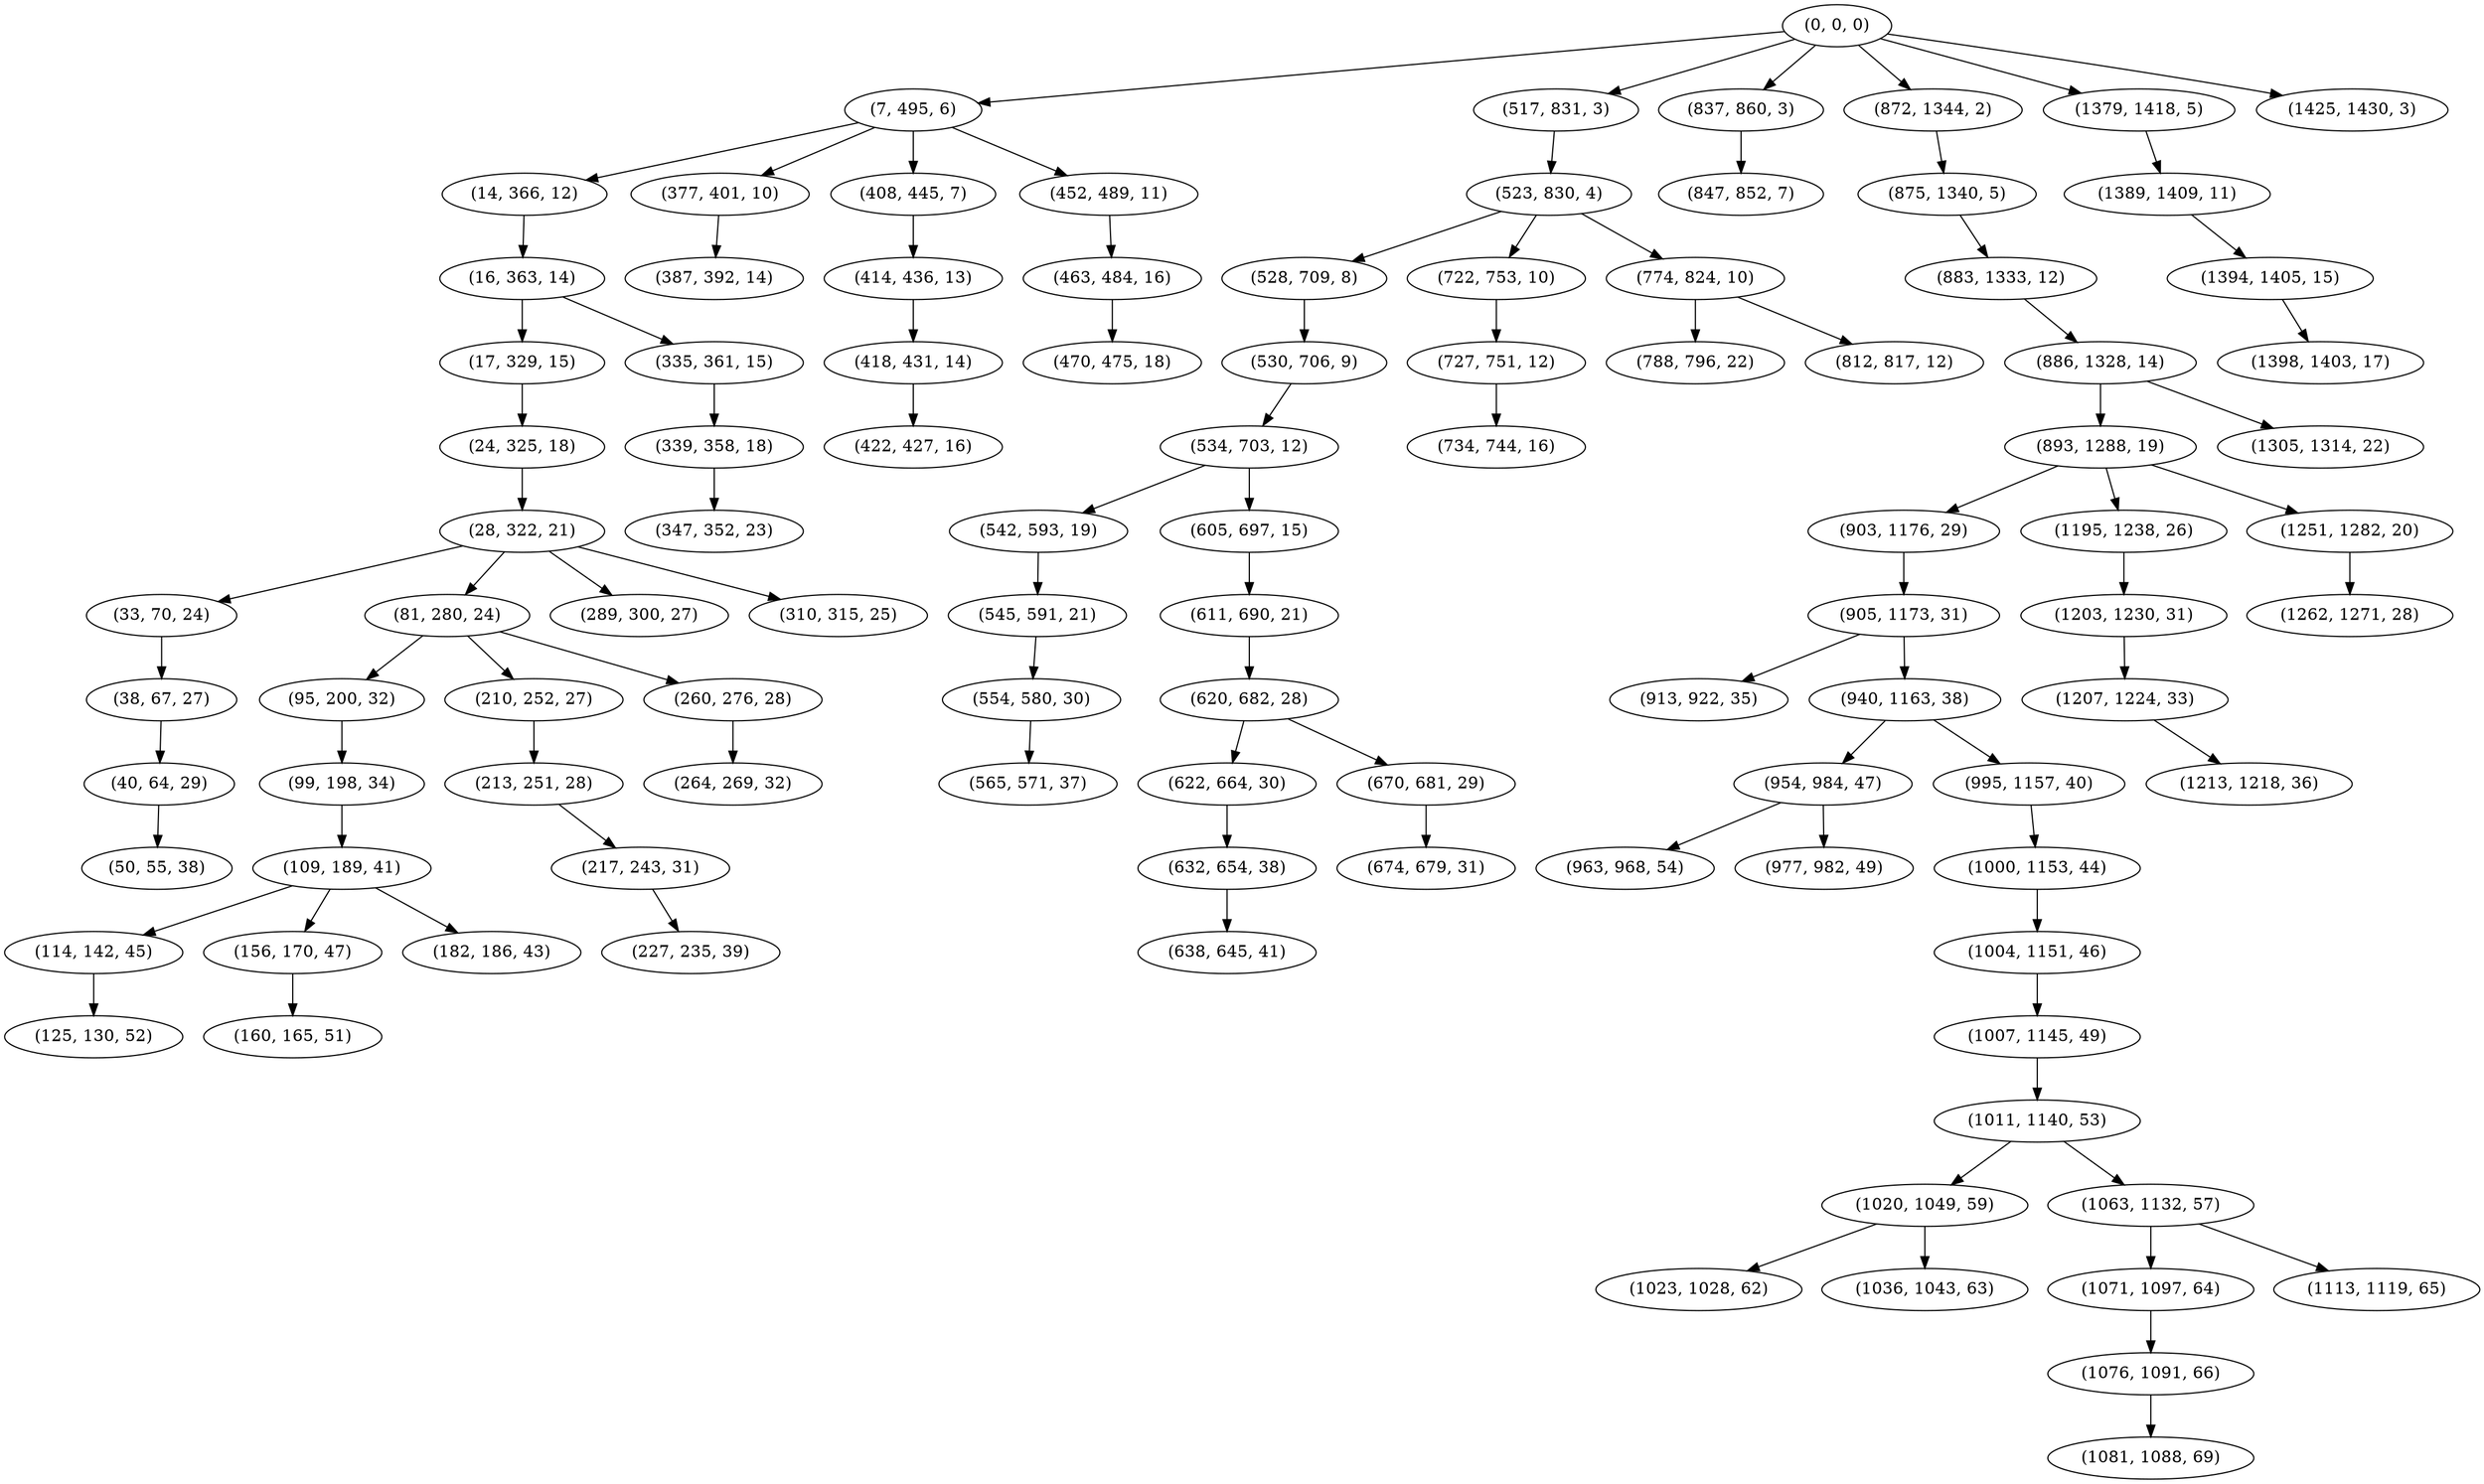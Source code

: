 digraph tree {
    "(0, 0, 0)";
    "(7, 495, 6)";
    "(14, 366, 12)";
    "(16, 363, 14)";
    "(17, 329, 15)";
    "(24, 325, 18)";
    "(28, 322, 21)";
    "(33, 70, 24)";
    "(38, 67, 27)";
    "(40, 64, 29)";
    "(50, 55, 38)";
    "(81, 280, 24)";
    "(95, 200, 32)";
    "(99, 198, 34)";
    "(109, 189, 41)";
    "(114, 142, 45)";
    "(125, 130, 52)";
    "(156, 170, 47)";
    "(160, 165, 51)";
    "(182, 186, 43)";
    "(210, 252, 27)";
    "(213, 251, 28)";
    "(217, 243, 31)";
    "(227, 235, 39)";
    "(260, 276, 28)";
    "(264, 269, 32)";
    "(289, 300, 27)";
    "(310, 315, 25)";
    "(335, 361, 15)";
    "(339, 358, 18)";
    "(347, 352, 23)";
    "(377, 401, 10)";
    "(387, 392, 14)";
    "(408, 445, 7)";
    "(414, 436, 13)";
    "(418, 431, 14)";
    "(422, 427, 16)";
    "(452, 489, 11)";
    "(463, 484, 16)";
    "(470, 475, 18)";
    "(517, 831, 3)";
    "(523, 830, 4)";
    "(528, 709, 8)";
    "(530, 706, 9)";
    "(534, 703, 12)";
    "(542, 593, 19)";
    "(545, 591, 21)";
    "(554, 580, 30)";
    "(565, 571, 37)";
    "(605, 697, 15)";
    "(611, 690, 21)";
    "(620, 682, 28)";
    "(622, 664, 30)";
    "(632, 654, 38)";
    "(638, 645, 41)";
    "(670, 681, 29)";
    "(674, 679, 31)";
    "(722, 753, 10)";
    "(727, 751, 12)";
    "(734, 744, 16)";
    "(774, 824, 10)";
    "(788, 796, 22)";
    "(812, 817, 12)";
    "(837, 860, 3)";
    "(847, 852, 7)";
    "(872, 1344, 2)";
    "(875, 1340, 5)";
    "(883, 1333, 12)";
    "(886, 1328, 14)";
    "(893, 1288, 19)";
    "(903, 1176, 29)";
    "(905, 1173, 31)";
    "(913, 922, 35)";
    "(940, 1163, 38)";
    "(954, 984, 47)";
    "(963, 968, 54)";
    "(977, 982, 49)";
    "(995, 1157, 40)";
    "(1000, 1153, 44)";
    "(1004, 1151, 46)";
    "(1007, 1145, 49)";
    "(1011, 1140, 53)";
    "(1020, 1049, 59)";
    "(1023, 1028, 62)";
    "(1036, 1043, 63)";
    "(1063, 1132, 57)";
    "(1071, 1097, 64)";
    "(1076, 1091, 66)";
    "(1081, 1088, 69)";
    "(1113, 1119, 65)";
    "(1195, 1238, 26)";
    "(1203, 1230, 31)";
    "(1207, 1224, 33)";
    "(1213, 1218, 36)";
    "(1251, 1282, 20)";
    "(1262, 1271, 28)";
    "(1305, 1314, 22)";
    "(1379, 1418, 5)";
    "(1389, 1409, 11)";
    "(1394, 1405, 15)";
    "(1398, 1403, 17)";
    "(1425, 1430, 3)";
    "(0, 0, 0)" -> "(7, 495, 6)";
    "(0, 0, 0)" -> "(517, 831, 3)";
    "(0, 0, 0)" -> "(837, 860, 3)";
    "(0, 0, 0)" -> "(872, 1344, 2)";
    "(0, 0, 0)" -> "(1379, 1418, 5)";
    "(0, 0, 0)" -> "(1425, 1430, 3)";
    "(7, 495, 6)" -> "(14, 366, 12)";
    "(7, 495, 6)" -> "(377, 401, 10)";
    "(7, 495, 6)" -> "(408, 445, 7)";
    "(7, 495, 6)" -> "(452, 489, 11)";
    "(14, 366, 12)" -> "(16, 363, 14)";
    "(16, 363, 14)" -> "(17, 329, 15)";
    "(16, 363, 14)" -> "(335, 361, 15)";
    "(17, 329, 15)" -> "(24, 325, 18)";
    "(24, 325, 18)" -> "(28, 322, 21)";
    "(28, 322, 21)" -> "(33, 70, 24)";
    "(28, 322, 21)" -> "(81, 280, 24)";
    "(28, 322, 21)" -> "(289, 300, 27)";
    "(28, 322, 21)" -> "(310, 315, 25)";
    "(33, 70, 24)" -> "(38, 67, 27)";
    "(38, 67, 27)" -> "(40, 64, 29)";
    "(40, 64, 29)" -> "(50, 55, 38)";
    "(81, 280, 24)" -> "(95, 200, 32)";
    "(81, 280, 24)" -> "(210, 252, 27)";
    "(81, 280, 24)" -> "(260, 276, 28)";
    "(95, 200, 32)" -> "(99, 198, 34)";
    "(99, 198, 34)" -> "(109, 189, 41)";
    "(109, 189, 41)" -> "(114, 142, 45)";
    "(109, 189, 41)" -> "(156, 170, 47)";
    "(109, 189, 41)" -> "(182, 186, 43)";
    "(114, 142, 45)" -> "(125, 130, 52)";
    "(156, 170, 47)" -> "(160, 165, 51)";
    "(210, 252, 27)" -> "(213, 251, 28)";
    "(213, 251, 28)" -> "(217, 243, 31)";
    "(217, 243, 31)" -> "(227, 235, 39)";
    "(260, 276, 28)" -> "(264, 269, 32)";
    "(335, 361, 15)" -> "(339, 358, 18)";
    "(339, 358, 18)" -> "(347, 352, 23)";
    "(377, 401, 10)" -> "(387, 392, 14)";
    "(408, 445, 7)" -> "(414, 436, 13)";
    "(414, 436, 13)" -> "(418, 431, 14)";
    "(418, 431, 14)" -> "(422, 427, 16)";
    "(452, 489, 11)" -> "(463, 484, 16)";
    "(463, 484, 16)" -> "(470, 475, 18)";
    "(517, 831, 3)" -> "(523, 830, 4)";
    "(523, 830, 4)" -> "(528, 709, 8)";
    "(523, 830, 4)" -> "(722, 753, 10)";
    "(523, 830, 4)" -> "(774, 824, 10)";
    "(528, 709, 8)" -> "(530, 706, 9)";
    "(530, 706, 9)" -> "(534, 703, 12)";
    "(534, 703, 12)" -> "(542, 593, 19)";
    "(534, 703, 12)" -> "(605, 697, 15)";
    "(542, 593, 19)" -> "(545, 591, 21)";
    "(545, 591, 21)" -> "(554, 580, 30)";
    "(554, 580, 30)" -> "(565, 571, 37)";
    "(605, 697, 15)" -> "(611, 690, 21)";
    "(611, 690, 21)" -> "(620, 682, 28)";
    "(620, 682, 28)" -> "(622, 664, 30)";
    "(620, 682, 28)" -> "(670, 681, 29)";
    "(622, 664, 30)" -> "(632, 654, 38)";
    "(632, 654, 38)" -> "(638, 645, 41)";
    "(670, 681, 29)" -> "(674, 679, 31)";
    "(722, 753, 10)" -> "(727, 751, 12)";
    "(727, 751, 12)" -> "(734, 744, 16)";
    "(774, 824, 10)" -> "(788, 796, 22)";
    "(774, 824, 10)" -> "(812, 817, 12)";
    "(837, 860, 3)" -> "(847, 852, 7)";
    "(872, 1344, 2)" -> "(875, 1340, 5)";
    "(875, 1340, 5)" -> "(883, 1333, 12)";
    "(883, 1333, 12)" -> "(886, 1328, 14)";
    "(886, 1328, 14)" -> "(893, 1288, 19)";
    "(886, 1328, 14)" -> "(1305, 1314, 22)";
    "(893, 1288, 19)" -> "(903, 1176, 29)";
    "(893, 1288, 19)" -> "(1195, 1238, 26)";
    "(893, 1288, 19)" -> "(1251, 1282, 20)";
    "(903, 1176, 29)" -> "(905, 1173, 31)";
    "(905, 1173, 31)" -> "(913, 922, 35)";
    "(905, 1173, 31)" -> "(940, 1163, 38)";
    "(940, 1163, 38)" -> "(954, 984, 47)";
    "(940, 1163, 38)" -> "(995, 1157, 40)";
    "(954, 984, 47)" -> "(963, 968, 54)";
    "(954, 984, 47)" -> "(977, 982, 49)";
    "(995, 1157, 40)" -> "(1000, 1153, 44)";
    "(1000, 1153, 44)" -> "(1004, 1151, 46)";
    "(1004, 1151, 46)" -> "(1007, 1145, 49)";
    "(1007, 1145, 49)" -> "(1011, 1140, 53)";
    "(1011, 1140, 53)" -> "(1020, 1049, 59)";
    "(1011, 1140, 53)" -> "(1063, 1132, 57)";
    "(1020, 1049, 59)" -> "(1023, 1028, 62)";
    "(1020, 1049, 59)" -> "(1036, 1043, 63)";
    "(1063, 1132, 57)" -> "(1071, 1097, 64)";
    "(1063, 1132, 57)" -> "(1113, 1119, 65)";
    "(1071, 1097, 64)" -> "(1076, 1091, 66)";
    "(1076, 1091, 66)" -> "(1081, 1088, 69)";
    "(1195, 1238, 26)" -> "(1203, 1230, 31)";
    "(1203, 1230, 31)" -> "(1207, 1224, 33)";
    "(1207, 1224, 33)" -> "(1213, 1218, 36)";
    "(1251, 1282, 20)" -> "(1262, 1271, 28)";
    "(1379, 1418, 5)" -> "(1389, 1409, 11)";
    "(1389, 1409, 11)" -> "(1394, 1405, 15)";
    "(1394, 1405, 15)" -> "(1398, 1403, 17)";
}
